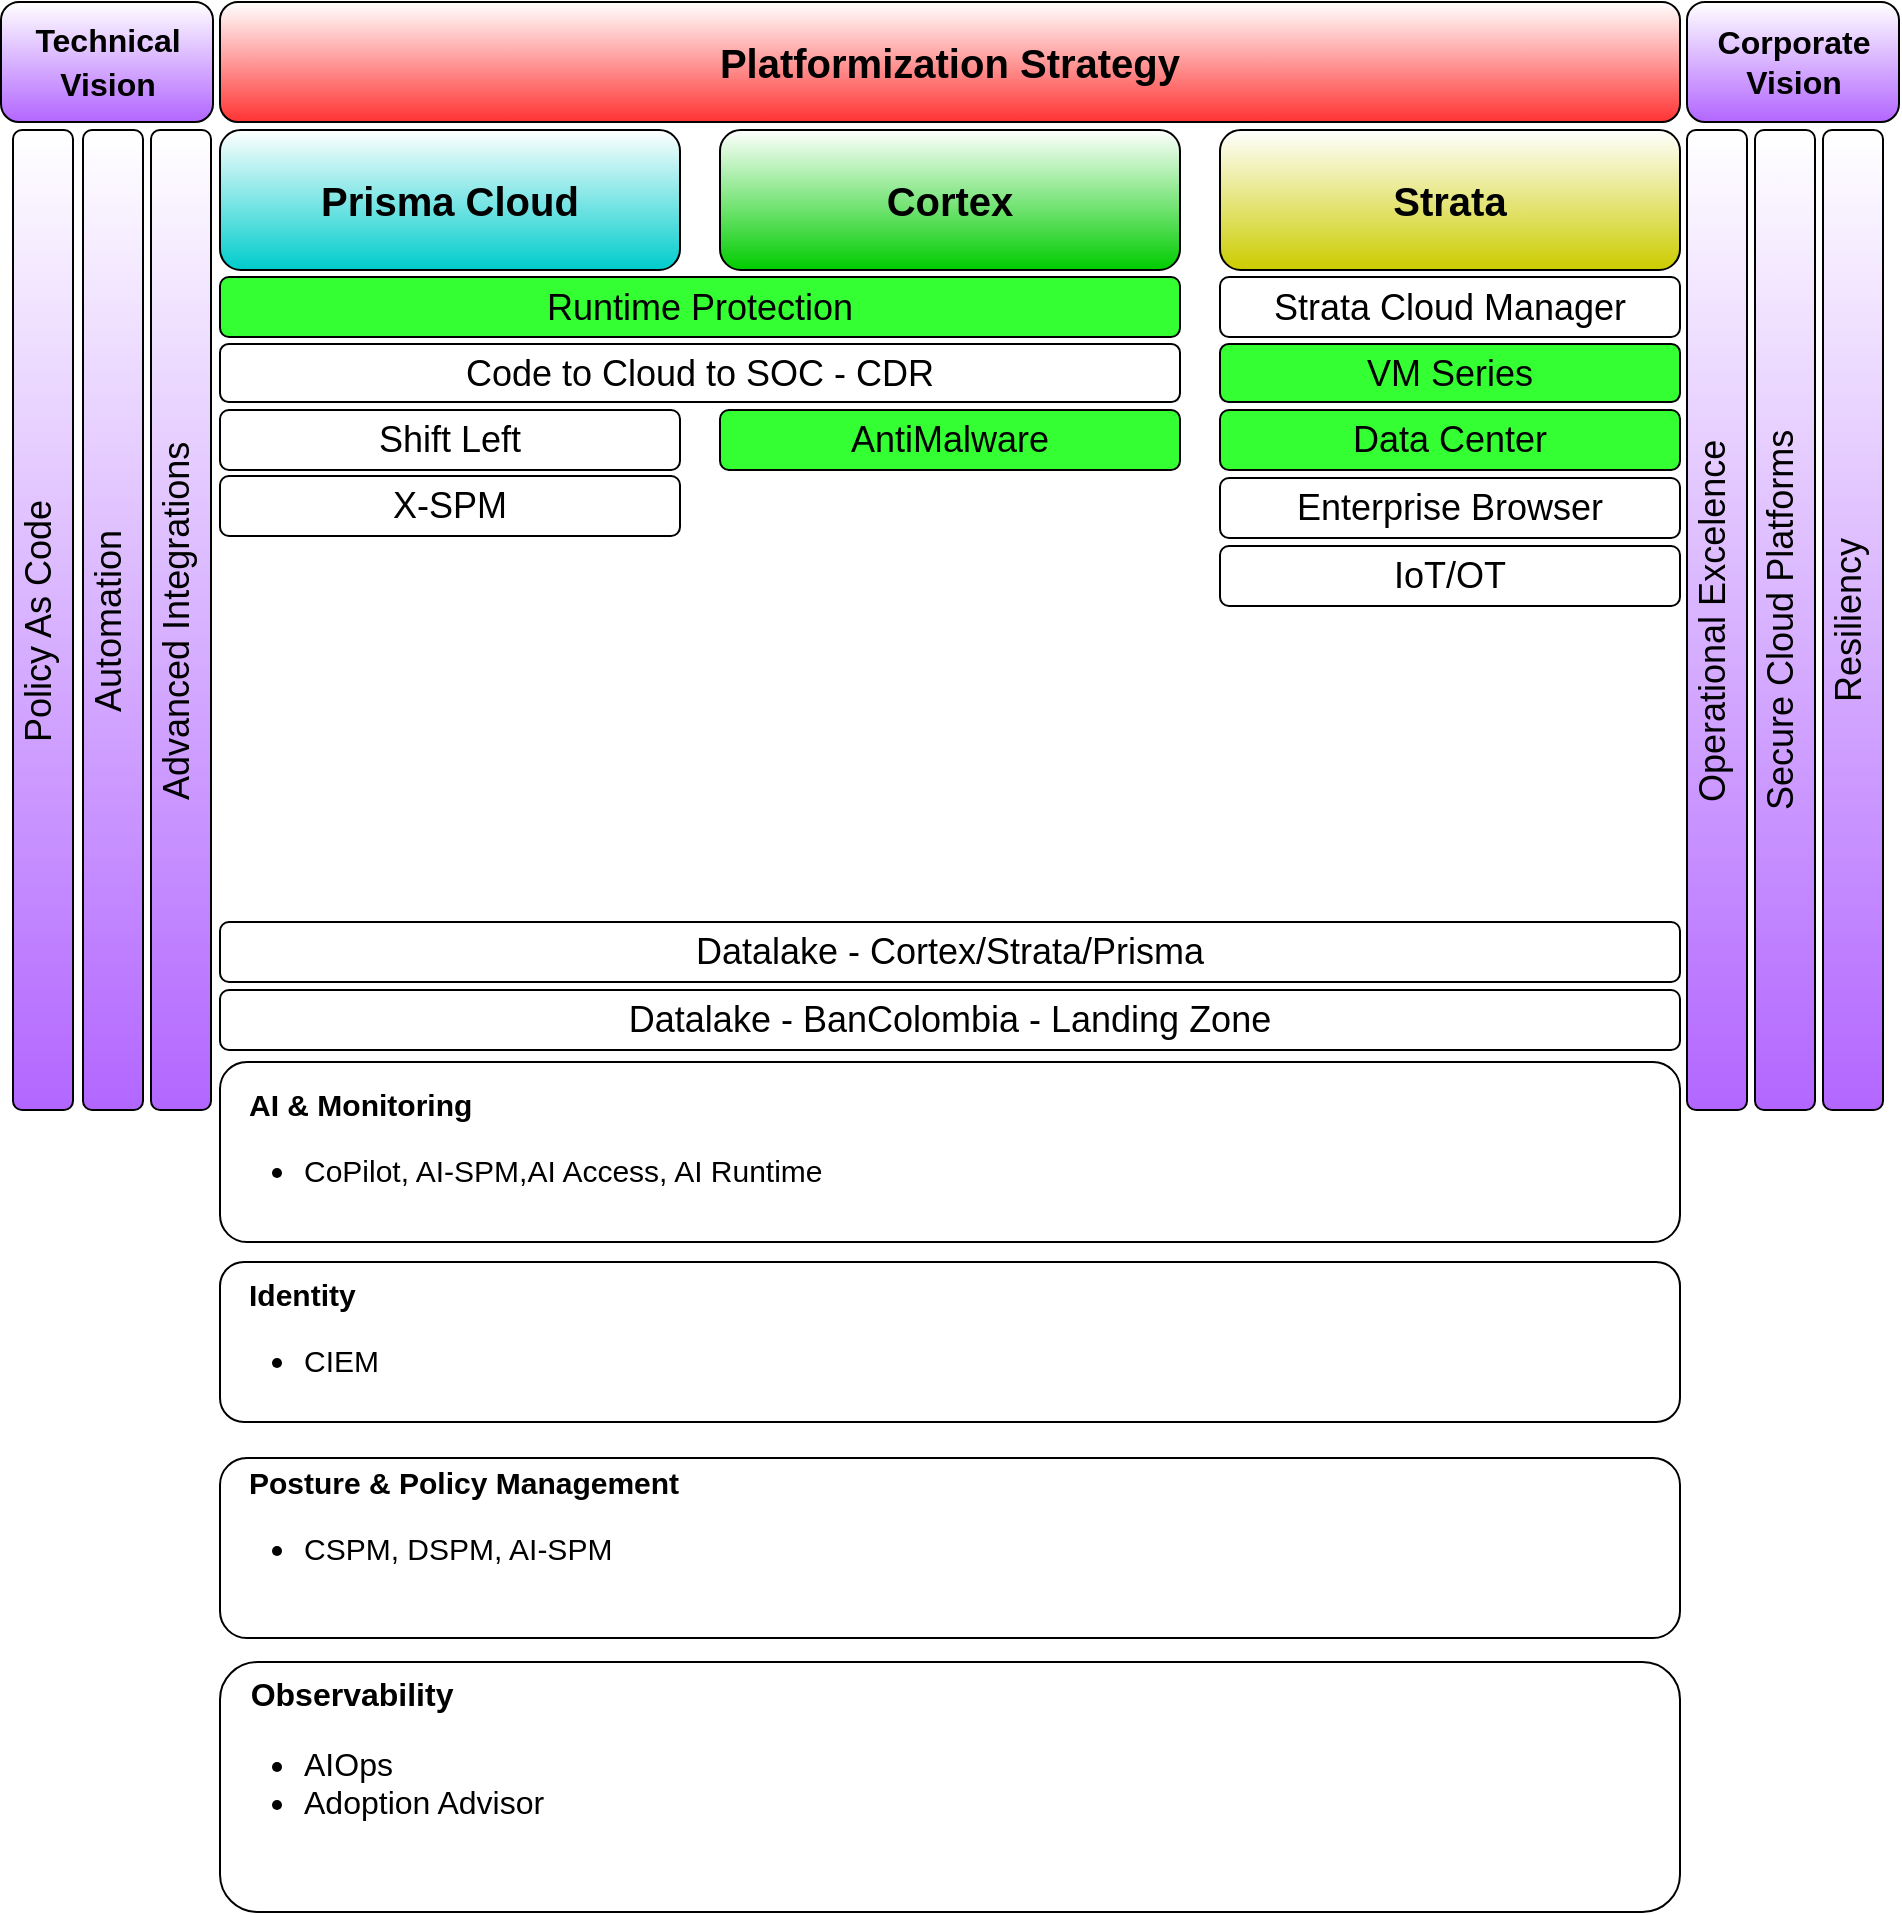 <mxfile version="25.0.3">
  <diagram name="Page-1" id="MRtzzXNwsHmBVyryb6eQ">
    <mxGraphModel dx="2326" dy="1000" grid="1" gridSize="10" guides="1" tooltips="1" connect="1" arrows="1" fold="1" page="1" pageScale="1" pageWidth="850" pageHeight="1100" math="0" shadow="0">
      <root>
        <mxCell id="0" />
        <mxCell id="1" parent="0" />
        <mxCell id="jgMRVaHnvhg0y0FyFOAp-1" value="&lt;font style=&quot;font-size: 20px;&quot;&gt;Platformization Strategy&lt;/font&gt;" style="rounded=1;whiteSpace=wrap;html=1;gradientColor=#FF3333;fontStyle=1" vertex="1" parent="1">
          <mxGeometry x="70" y="50" width="730" height="60" as="geometry" />
        </mxCell>
        <mxCell id="jgMRVaHnvhg0y0FyFOAp-2" value="Prisma Cloud" style="rounded=1;whiteSpace=wrap;html=1;fontSize=20;gradientColor=#00CCCC;fontStyle=1" vertex="1" parent="1">
          <mxGeometry x="70" y="114" width="230" height="70" as="geometry" />
        </mxCell>
        <mxCell id="jgMRVaHnvhg0y0FyFOAp-3" value="Cortex" style="rounded=1;whiteSpace=wrap;html=1;fontSize=20;gradientColor=#00CC00;fontStyle=1" vertex="1" parent="1">
          <mxGeometry x="320" y="114" width="230" height="70" as="geometry" />
        </mxCell>
        <mxCell id="jgMRVaHnvhg0y0FyFOAp-4" value="Strata" style="rounded=1;whiteSpace=wrap;html=1;fontSize=20;gradientColor=#CCCC00;fontStyle=1" vertex="1" parent="1">
          <mxGeometry x="570" y="114" width="230" height="70" as="geometry" />
        </mxCell>
        <mxCell id="jgMRVaHnvhg0y0FyFOAp-5" value="&lt;b&gt;&amp;nbsp; &amp;nbsp;AI &amp;amp; Monitoring&lt;/b&gt;&lt;div&gt;&lt;ul&gt;&lt;li&gt;CoPilot, AI-SPM,AI Access, AI Runtime&lt;/li&gt;&lt;/ul&gt;&lt;/div&gt;" style="rounded=1;whiteSpace=wrap;html=1;fontSize=15;align=left;" vertex="1" parent="1">
          <mxGeometry x="70" y="580" width="730" height="90" as="geometry" />
        </mxCell>
        <mxCell id="jgMRVaHnvhg0y0FyFOAp-6" value="&lt;b&gt;&amp;nbsp; &amp;nbsp;Identity&lt;/b&gt;&lt;div&gt;&lt;ul&gt;&lt;li&gt;CIEM&lt;/li&gt;&lt;/ul&gt;&lt;/div&gt;" style="rounded=1;whiteSpace=wrap;html=1;fontSize=15;align=left;" vertex="1" parent="1">
          <mxGeometry x="70" y="680" width="730" height="80" as="geometry" />
        </mxCell>
        <mxCell id="jgMRVaHnvhg0y0FyFOAp-7" value="&lt;b&gt;&amp;nbsp; &amp;nbsp;Posture &amp;amp; Policy Management&lt;/b&gt;&lt;div&gt;&lt;ul&gt;&lt;li&gt;CSPM, DSPM, AI-SPM&lt;/li&gt;&lt;/ul&gt;&lt;div&gt;&lt;b&gt;&lt;br&gt;&lt;/b&gt;&lt;/div&gt;&lt;/div&gt;" style="rounded=1;whiteSpace=wrap;html=1;fontSize=15;align=left;" vertex="1" parent="1">
          <mxGeometry x="70" y="778" width="730" height="90" as="geometry" />
        </mxCell>
        <mxCell id="jgMRVaHnvhg0y0FyFOAp-8" value="&lt;b&gt;&amp;nbsp; &amp;nbsp;Observability&lt;/b&gt;&lt;div&gt;&lt;ul&gt;&lt;li&gt;AIOps&lt;/li&gt;&lt;li&gt;Adoption Advisor&lt;/li&gt;&lt;/ul&gt;&lt;/div&gt;&lt;div&gt;&lt;br&gt;&lt;/div&gt;" style="rounded=1;whiteSpace=wrap;html=1;fontSize=16;align=left;verticalAlign=top;" vertex="1" parent="1">
          <mxGeometry x="70" y="880" width="730" height="125" as="geometry" />
        </mxCell>
        <mxCell id="jgMRVaHnvhg0y0FyFOAp-9" value="Operational Excelence" style="rounded=1;whiteSpace=wrap;html=1;rotation=-180;flipV=1;flipH=1;textDirection=vertical-lr;fontSize=18;gradientColor=#B266FF;" vertex="1" parent="1">
          <mxGeometry x="803.5" y="114" width="30" height="490" as="geometry" />
        </mxCell>
        <mxCell id="jgMRVaHnvhg0y0FyFOAp-10" value="Advanced Integrations" style="rounded=1;whiteSpace=wrap;html=1;rotation=-180;flipV=1;flipH=1;textDirection=vertical-lr;fontSize=18;gradientColor=#B266FF;" vertex="1" parent="1">
          <mxGeometry x="35.5" y="114" width="30" height="490" as="geometry" />
        </mxCell>
        <mxCell id="jgMRVaHnvhg0y0FyFOAp-11" value="Resiliency" style="rounded=1;whiteSpace=wrap;html=1;rotation=-180;flipV=1;flipH=1;textDirection=vertical-lr;fontSize=18;gradientColor=#B266FF;" vertex="1" parent="1">
          <mxGeometry x="871.5" y="114" width="30" height="490" as="geometry" />
        </mxCell>
        <mxCell id="jgMRVaHnvhg0y0FyFOAp-12" value="VM Series" style="rounded=1;whiteSpace=wrap;html=1;fontSize=18;strokeColor=#000000;strokeWidth=1;fillColor=#33FF33;" vertex="1" parent="1">
          <mxGeometry x="570" y="221" width="230" height="29" as="geometry" />
        </mxCell>
        <mxCell id="jgMRVaHnvhg0y0FyFOAp-13" value="Strata Cloud Manager" style="rounded=1;whiteSpace=wrap;html=1;fontSize=18;" vertex="1" parent="1">
          <mxGeometry x="570" y="187.5" width="230" height="30" as="geometry" />
        </mxCell>
        <mxCell id="jgMRVaHnvhg0y0FyFOAp-14" value="Code to Cloud to SOC - CDR" style="rounded=1;whiteSpace=wrap;html=1;fontSize=18;" vertex="1" parent="1">
          <mxGeometry x="70" y="221" width="480" height="29" as="geometry" />
        </mxCell>
        <mxCell id="jgMRVaHnvhg0y0FyFOAp-15" value="Policy As Code" style="rounded=1;whiteSpace=wrap;html=1;rotation=-180;flipV=1;flipH=1;textDirection=vertical-lr;fontSize=18;gradientColor=#B266FF;" vertex="1" parent="1">
          <mxGeometry x="-33.5" y="114" width="30" height="490" as="geometry" />
        </mxCell>
        <mxCell id="jgMRVaHnvhg0y0FyFOAp-16" value="Automation" style="rounded=1;whiteSpace=wrap;html=1;rotation=-180;flipV=1;flipH=1;textDirection=vertical-lr;fontSize=18;gradientColor=#B266FF;" vertex="1" parent="1">
          <mxGeometry x="1.5" y="114" width="30" height="490" as="geometry" />
        </mxCell>
        <mxCell id="jgMRVaHnvhg0y0FyFOAp-17" value="Data Center" style="rounded=1;whiteSpace=wrap;html=1;fontSize=18;strokeWidth=1;strokeColor=#000000;fillColor=#33FF33;" vertex="1" parent="1">
          <mxGeometry x="570" y="254" width="230" height="30" as="geometry" />
        </mxCell>
        <mxCell id="jgMRVaHnvhg0y0FyFOAp-18" value="Enterprise Browser" style="rounded=1;whiteSpace=wrap;html=1;fontSize=18;" vertex="1" parent="1">
          <mxGeometry x="570" y="288" width="230" height="30" as="geometry" />
        </mxCell>
        <mxCell id="jgMRVaHnvhg0y0FyFOAp-19" value="Runtime Protection" style="rounded=1;whiteSpace=wrap;html=1;fontSize=18;strokeWidth=1;strokeColor=#000000;fillColor=#33FF33;" vertex="1" parent="1">
          <mxGeometry x="70" y="187.5" width="480" height="30" as="geometry" />
        </mxCell>
        <mxCell id="jgMRVaHnvhg0y0FyFOAp-20" value="Shift Left" style="rounded=1;whiteSpace=wrap;html=1;fontSize=18;" vertex="1" parent="1">
          <mxGeometry x="70" y="254" width="230" height="30" as="geometry" />
        </mxCell>
        <mxCell id="jgMRVaHnvhg0y0FyFOAp-21" value="X-SPM" style="rounded=1;whiteSpace=wrap;html=1;fontSize=18;" vertex="1" parent="1">
          <mxGeometry x="70" y="287" width="230" height="30" as="geometry" />
        </mxCell>
        <mxCell id="jgMRVaHnvhg0y0FyFOAp-22" value="Datalake - Cortex/Strata/Prisma" style="rounded=1;whiteSpace=wrap;html=1;fontSize=18;strokeWidth=1;strokeColor=#000000;" vertex="1" parent="1">
          <mxGeometry x="70" y="510" width="730" height="30" as="geometry" />
        </mxCell>
        <mxCell id="jgMRVaHnvhg0y0FyFOAp-23" value="IoT/OT" style="rounded=1;whiteSpace=wrap;html=1;fontSize=18;strokeWidth=1;strokeColor=#000000;" vertex="1" parent="1">
          <mxGeometry x="570" y="322" width="230" height="30" as="geometry" />
        </mxCell>
        <mxCell id="jgMRVaHnvhg0y0FyFOAp-24" value="Datalake - BanColombia - Landing Zone" style="rounded=1;whiteSpace=wrap;html=1;fontSize=18;strokeWidth=1;strokeColor=#000000;" vertex="1" parent="1">
          <mxGeometry x="70" y="544" width="730" height="30" as="geometry" />
        </mxCell>
        <mxCell id="jgMRVaHnvhg0y0FyFOAp-25" value="Secure Cloud Platforms" style="rounded=1;whiteSpace=wrap;html=1;rotation=-180;flipV=1;flipH=1;textDirection=vertical-lr;fontSize=18;gradientColor=#B266FF;" vertex="1" parent="1">
          <mxGeometry x="837.5" y="114" width="30" height="490" as="geometry" />
        </mxCell>
        <mxCell id="jgMRVaHnvhg0y0FyFOAp-26" value="&lt;font&gt;&lt;b&gt;Corporate Vision&lt;/b&gt;&lt;/font&gt;" style="rounded=1;whiteSpace=wrap;html=1;fontSize=16;gradientColor=#B266FF;" vertex="1" parent="1">
          <mxGeometry x="803.5" y="50" width="106" height="60" as="geometry" />
        </mxCell>
        <mxCell id="jgMRVaHnvhg0y0FyFOAp-27" value="&lt;font style=&quot;font-size: 16px;&quot;&gt;&lt;b style=&quot;&quot;&gt;Technical Vision&lt;/b&gt;&lt;/font&gt;" style="rounded=1;whiteSpace=wrap;html=1;fontSize=18;gradientColor=#B266FF;" vertex="1" parent="1">
          <mxGeometry x="-39.5" y="50" width="106" height="60" as="geometry" />
        </mxCell>
        <mxCell id="jgMRVaHnvhg0y0FyFOAp-28" value="AntiMalware" style="rounded=1;whiteSpace=wrap;html=1;fontSize=18;fillColor=#33FF33;" vertex="1" parent="1">
          <mxGeometry x="320" y="254" width="230" height="30" as="geometry" />
        </mxCell>
      </root>
    </mxGraphModel>
  </diagram>
</mxfile>
